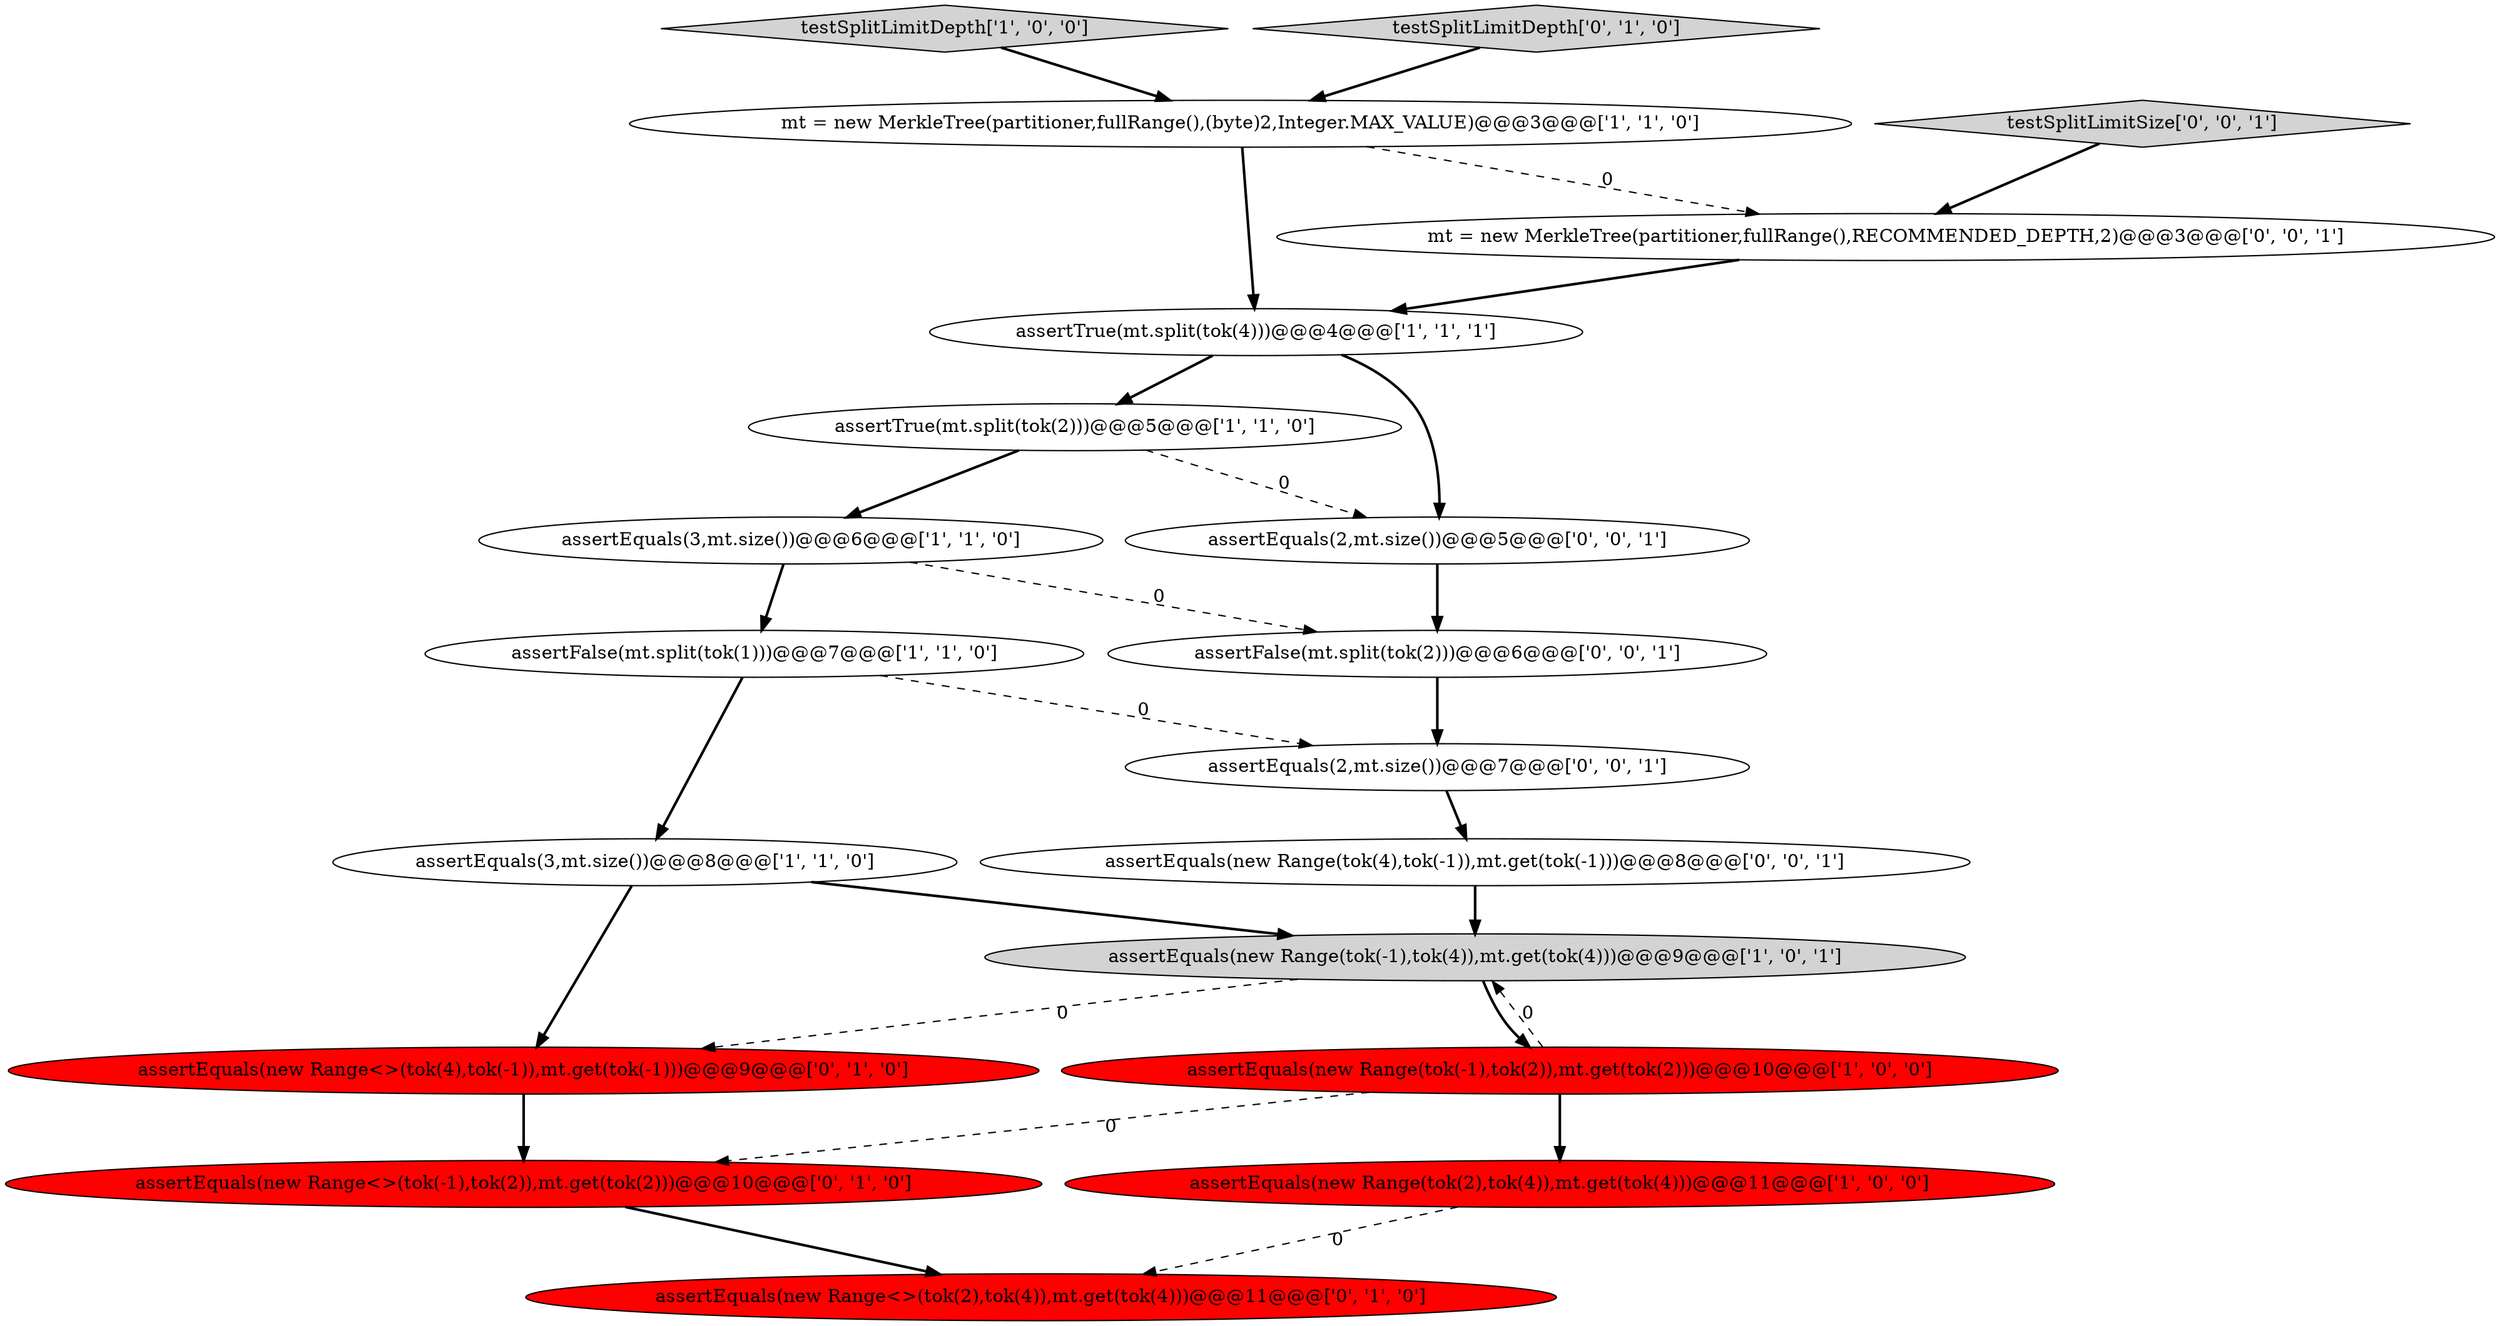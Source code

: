 digraph {
6 [style = filled, label = "mt = new MerkleTree(partitioner,fullRange(),(byte)2,Integer.MAX_VALUE)@@@3@@@['1', '1', '0']", fillcolor = white, shape = ellipse image = "AAA0AAABBB1BBB"];
11 [style = filled, label = "assertEquals(new Range<>(tok(4),tok(-1)),mt.get(tok(-1)))@@@9@@@['0', '1', '0']", fillcolor = red, shape = ellipse image = "AAA1AAABBB2BBB"];
14 [style = filled, label = "mt = new MerkleTree(partitioner,fullRange(),RECOMMENDED_DEPTH,2)@@@3@@@['0', '0', '1']", fillcolor = white, shape = ellipse image = "AAA0AAABBB3BBB"];
15 [style = filled, label = "assertEquals(2,mt.size())@@@7@@@['0', '0', '1']", fillcolor = white, shape = ellipse image = "AAA0AAABBB3BBB"];
0 [style = filled, label = "assertEquals(new Range(tok(-1),tok(2)),mt.get(tok(2)))@@@10@@@['1', '0', '0']", fillcolor = red, shape = ellipse image = "AAA1AAABBB1BBB"];
1 [style = filled, label = "testSplitLimitDepth['1', '0', '0']", fillcolor = lightgray, shape = diamond image = "AAA0AAABBB1BBB"];
12 [style = filled, label = "assertEquals(new Range<>(tok(-1),tok(2)),mt.get(tok(2)))@@@10@@@['0', '1', '0']", fillcolor = red, shape = ellipse image = "AAA1AAABBB2BBB"];
19 [style = filled, label = "assertFalse(mt.split(tok(2)))@@@6@@@['0', '0', '1']", fillcolor = white, shape = ellipse image = "AAA0AAABBB3BBB"];
2 [style = filled, label = "assertFalse(mt.split(tok(1)))@@@7@@@['1', '1', '0']", fillcolor = white, shape = ellipse image = "AAA0AAABBB1BBB"];
13 [style = filled, label = "testSplitLimitDepth['0', '1', '0']", fillcolor = lightgray, shape = diamond image = "AAA0AAABBB2BBB"];
9 [style = filled, label = "assertTrue(mt.split(tok(2)))@@@5@@@['1', '1', '0']", fillcolor = white, shape = ellipse image = "AAA0AAABBB1BBB"];
16 [style = filled, label = "assertEquals(2,mt.size())@@@5@@@['0', '0', '1']", fillcolor = white, shape = ellipse image = "AAA0AAABBB3BBB"];
7 [style = filled, label = "assertTrue(mt.split(tok(4)))@@@4@@@['1', '1', '1']", fillcolor = white, shape = ellipse image = "AAA0AAABBB1BBB"];
5 [style = filled, label = "assertEquals(new Range(tok(2),tok(4)),mt.get(tok(4)))@@@11@@@['1', '0', '0']", fillcolor = red, shape = ellipse image = "AAA1AAABBB1BBB"];
8 [style = filled, label = "assertEquals(3,mt.size())@@@6@@@['1', '1', '0']", fillcolor = white, shape = ellipse image = "AAA0AAABBB1BBB"];
10 [style = filled, label = "assertEquals(new Range<>(tok(2),tok(4)),mt.get(tok(4)))@@@11@@@['0', '1', '0']", fillcolor = red, shape = ellipse image = "AAA1AAABBB2BBB"];
4 [style = filled, label = "assertEquals(3,mt.size())@@@8@@@['1', '1', '0']", fillcolor = white, shape = ellipse image = "AAA0AAABBB1BBB"];
17 [style = filled, label = "assertEquals(new Range(tok(4),tok(-1)),mt.get(tok(-1)))@@@8@@@['0', '0', '1']", fillcolor = white, shape = ellipse image = "AAA0AAABBB3BBB"];
3 [style = filled, label = "assertEquals(new Range(tok(-1),tok(4)),mt.get(tok(4)))@@@9@@@['1', '0', '1']", fillcolor = lightgray, shape = ellipse image = "AAA0AAABBB1BBB"];
18 [style = filled, label = "testSplitLimitSize['0', '0', '1']", fillcolor = lightgray, shape = diamond image = "AAA0AAABBB3BBB"];
8->19 [style = dashed, label="0"];
4->3 [style = bold, label=""];
9->16 [style = dashed, label="0"];
0->3 [style = dashed, label="0"];
11->12 [style = bold, label=""];
0->12 [style = dashed, label="0"];
6->14 [style = dashed, label="0"];
16->19 [style = bold, label=""];
9->8 [style = bold, label=""];
2->4 [style = bold, label=""];
3->0 [style = bold, label=""];
14->7 [style = bold, label=""];
2->15 [style = dashed, label="0"];
7->9 [style = bold, label=""];
15->17 [style = bold, label=""];
12->10 [style = bold, label=""];
1->6 [style = bold, label=""];
8->2 [style = bold, label=""];
5->10 [style = dashed, label="0"];
7->16 [style = bold, label=""];
17->3 [style = bold, label=""];
13->6 [style = bold, label=""];
19->15 [style = bold, label=""];
6->7 [style = bold, label=""];
4->11 [style = bold, label=""];
18->14 [style = bold, label=""];
3->11 [style = dashed, label="0"];
0->5 [style = bold, label=""];
}
